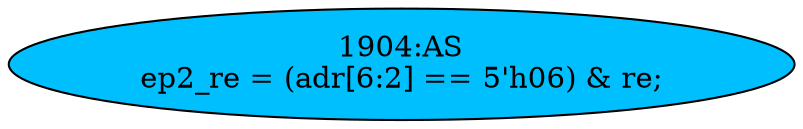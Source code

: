 strict digraph "" {
	node [label="\N"];
	"1904:AS"	 [ast="<pyverilog.vparser.ast.Assign object at 0x7f0a38ecfbd0>",
		def_var="['ep2_re']",
		fillcolor=deepskyblue,
		label="1904:AS
ep2_re = (adr[6:2] == 5'h06) & re;",
		statements="[]",
		style=filled,
		typ=Assign,
		use_var="['adr', 're']"];
}
